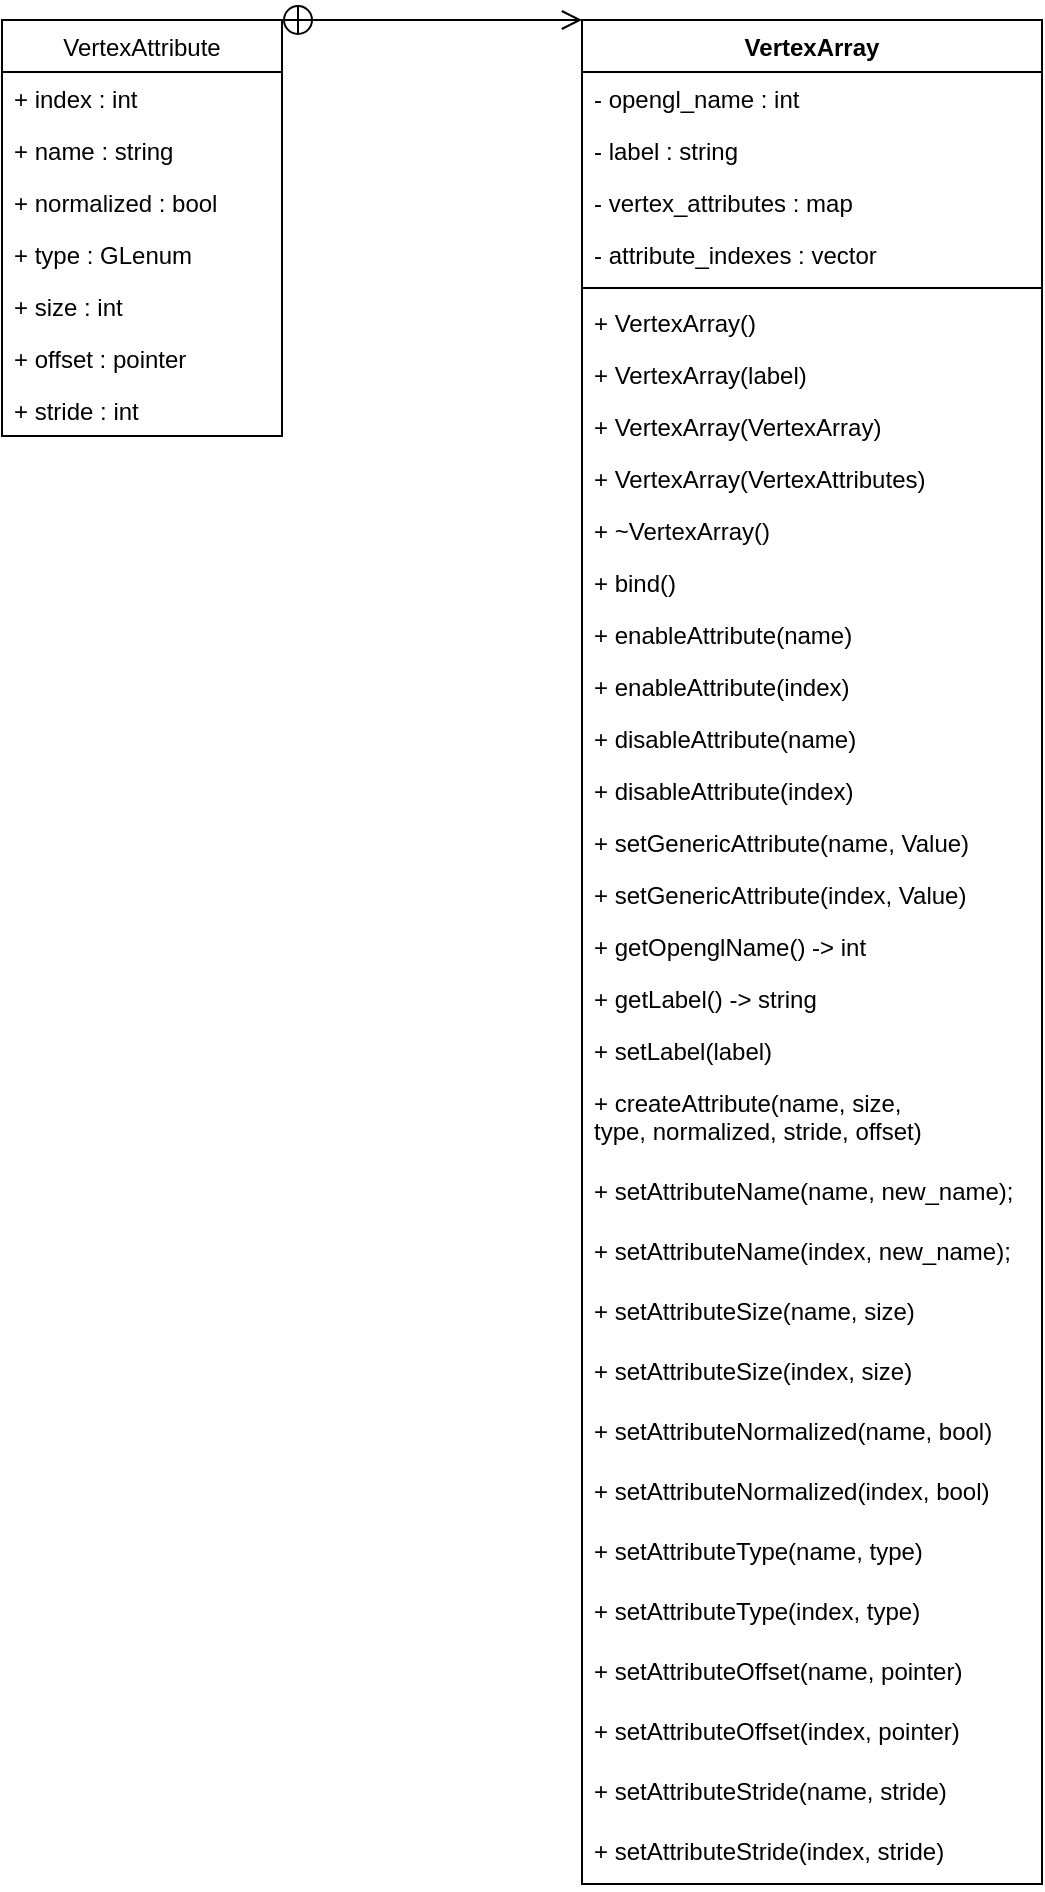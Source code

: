 <mxfile version="14.6.13" type="device"><diagram id="tp9TOQHo8ynzCfSKUBEH" name="Page-1"><mxGraphModel dx="1086" dy="966" grid="1" gridSize="10" guides="1" tooltips="1" connect="1" arrows="1" fold="1" page="1" pageScale="1" pageWidth="850" pageHeight="1100" math="0" shadow="0"><root><mxCell id="0"/><mxCell id="1" parent="0"/><mxCell id="wxNwsCmOiYDU17LzwugZ-1" value="VertexArray" style="swimlane;fontStyle=1;align=center;verticalAlign=top;childLayout=stackLayout;horizontal=1;startSize=26;horizontalStack=0;resizeParent=1;resizeParentMax=0;resizeLast=0;collapsible=1;marginBottom=0;" vertex="1" parent="1"><mxGeometry x="450" y="30" width="230" height="932" as="geometry"/></mxCell><mxCell id="wxNwsCmOiYDU17LzwugZ-2" value="- opengl_name : int" style="text;strokeColor=none;fillColor=none;align=left;verticalAlign=top;spacingLeft=4;spacingRight=4;overflow=hidden;rotatable=0;points=[[0,0.5],[1,0.5]];portConstraint=eastwest;" vertex="1" parent="wxNwsCmOiYDU17LzwugZ-1"><mxGeometry y="26" width="230" height="26" as="geometry"/></mxCell><mxCell id="wxNwsCmOiYDU17LzwugZ-35" value="- label : string" style="text;strokeColor=none;fillColor=none;align=left;verticalAlign=top;spacingLeft=4;spacingRight=4;overflow=hidden;rotatable=0;points=[[0,0.5],[1,0.5]];portConstraint=eastwest;" vertex="1" parent="wxNwsCmOiYDU17LzwugZ-1"><mxGeometry y="52" width="230" height="26" as="geometry"/></mxCell><mxCell id="wxNwsCmOiYDU17LzwugZ-14" value="- vertex_attributes : map" style="text;strokeColor=none;fillColor=none;align=left;verticalAlign=top;spacingLeft=4;spacingRight=4;overflow=hidden;rotatable=0;points=[[0,0.5],[1,0.5]];portConstraint=eastwest;" vertex="1" parent="wxNwsCmOiYDU17LzwugZ-1"><mxGeometry y="78" width="230" height="26" as="geometry"/></mxCell><mxCell id="wxNwsCmOiYDU17LzwugZ-21" value="- attribute_indexes : vector" style="text;strokeColor=none;fillColor=none;align=left;verticalAlign=top;spacingLeft=4;spacingRight=4;overflow=hidden;rotatable=0;points=[[0,0.5],[1,0.5]];portConstraint=eastwest;" vertex="1" parent="wxNwsCmOiYDU17LzwugZ-1"><mxGeometry y="104" width="230" height="26" as="geometry"/></mxCell><mxCell id="wxNwsCmOiYDU17LzwugZ-3" value="" style="line;strokeWidth=1;fillColor=none;align=left;verticalAlign=middle;spacingTop=-1;spacingLeft=3;spacingRight=3;rotatable=0;labelPosition=right;points=[];portConstraint=eastwest;" vertex="1" parent="wxNwsCmOiYDU17LzwugZ-1"><mxGeometry y="130" width="230" height="8" as="geometry"/></mxCell><mxCell id="wxNwsCmOiYDU17LzwugZ-4" value="+ VertexArray()" style="text;strokeColor=none;fillColor=none;align=left;verticalAlign=top;spacingLeft=4;spacingRight=4;overflow=hidden;rotatable=0;points=[[0,0.5],[1,0.5]];portConstraint=eastwest;" vertex="1" parent="wxNwsCmOiYDU17LzwugZ-1"><mxGeometry y="138" width="230" height="26" as="geometry"/></mxCell><mxCell id="wxNwsCmOiYDU17LzwugZ-12" value="+ VertexArray(label)" style="text;strokeColor=none;fillColor=none;align=left;verticalAlign=top;spacingLeft=4;spacingRight=4;overflow=hidden;rotatable=0;points=[[0,0.5],[1,0.5]];portConstraint=eastwest;" vertex="1" parent="wxNwsCmOiYDU17LzwugZ-1"><mxGeometry y="164" width="230" height="26" as="geometry"/></mxCell><mxCell id="wxNwsCmOiYDU17LzwugZ-13" value="+ VertexArray(VertexArray)" style="text;strokeColor=none;fillColor=none;align=left;verticalAlign=top;spacingLeft=4;spacingRight=4;overflow=hidden;rotatable=0;points=[[0,0.5],[1,0.5]];portConstraint=eastwest;" vertex="1" parent="wxNwsCmOiYDU17LzwugZ-1"><mxGeometry y="190" width="230" height="26" as="geometry"/></mxCell><mxCell id="wxNwsCmOiYDU17LzwugZ-49" value="+ VertexArray(VertexAttributes)" style="text;strokeColor=none;fillColor=none;align=left;verticalAlign=top;spacingLeft=4;spacingRight=4;overflow=hidden;rotatable=0;points=[[0,0.5],[1,0.5]];portConstraint=eastwest;" vertex="1" parent="wxNwsCmOiYDU17LzwugZ-1"><mxGeometry y="216" width="230" height="26" as="geometry"/></mxCell><mxCell id="wxNwsCmOiYDU17LzwugZ-48" value="+ ~VertexArray()" style="text;strokeColor=none;fillColor=none;align=left;verticalAlign=top;spacingLeft=4;spacingRight=4;overflow=hidden;rotatable=0;points=[[0,0.5],[1,0.5]];portConstraint=eastwest;" vertex="1" parent="wxNwsCmOiYDU17LzwugZ-1"><mxGeometry y="242" width="230" height="26" as="geometry"/></mxCell><mxCell id="wxNwsCmOiYDU17LzwugZ-16" value="+ bind()" style="text;strokeColor=none;fillColor=none;align=left;verticalAlign=top;spacingLeft=4;spacingRight=4;overflow=hidden;rotatable=0;points=[[0,0.5],[1,0.5]];portConstraint=eastwest;" vertex="1" parent="wxNwsCmOiYDU17LzwugZ-1"><mxGeometry y="268" width="230" height="26" as="geometry"/></mxCell><mxCell id="wxNwsCmOiYDU17LzwugZ-17" value="+ enableAttribute(name)" style="text;strokeColor=none;fillColor=none;align=left;verticalAlign=top;spacingLeft=4;spacingRight=4;overflow=hidden;rotatable=0;points=[[0,0.5],[1,0.5]];portConstraint=eastwest;" vertex="1" parent="wxNwsCmOiYDU17LzwugZ-1"><mxGeometry y="294" width="230" height="26" as="geometry"/></mxCell><mxCell id="wxNwsCmOiYDU17LzwugZ-18" value="+ enableAttribute(index)" style="text;strokeColor=none;fillColor=none;align=left;verticalAlign=top;spacingLeft=4;spacingRight=4;overflow=hidden;rotatable=0;points=[[0,0.5],[1,0.5]];portConstraint=eastwest;" vertex="1" parent="wxNwsCmOiYDU17LzwugZ-1"><mxGeometry y="320" width="230" height="26" as="geometry"/></mxCell><mxCell id="wxNwsCmOiYDU17LzwugZ-19" value="+ disableAttribute(name)" style="text;strokeColor=none;fillColor=none;align=left;verticalAlign=top;spacingLeft=4;spacingRight=4;overflow=hidden;rotatable=0;points=[[0,0.5],[1,0.5]];portConstraint=eastwest;" vertex="1" parent="wxNwsCmOiYDU17LzwugZ-1"><mxGeometry y="346" width="230" height="26" as="geometry"/></mxCell><mxCell id="wxNwsCmOiYDU17LzwugZ-20" value="+ disableAttribute(index)" style="text;strokeColor=none;fillColor=none;align=left;verticalAlign=top;spacingLeft=4;spacingRight=4;overflow=hidden;rotatable=0;points=[[0,0.5],[1,0.5]];portConstraint=eastwest;" vertex="1" parent="wxNwsCmOiYDU17LzwugZ-1"><mxGeometry y="372" width="230" height="26" as="geometry"/></mxCell><mxCell id="wxNwsCmOiYDU17LzwugZ-22" value="+ setGenericAttribute(name, Value)" style="text;strokeColor=none;fillColor=none;align=left;verticalAlign=top;spacingLeft=4;spacingRight=4;overflow=hidden;rotatable=0;points=[[0,0.5],[1,0.5]];portConstraint=eastwest;" vertex="1" parent="wxNwsCmOiYDU17LzwugZ-1"><mxGeometry y="398" width="230" height="26" as="geometry"/></mxCell><mxCell id="wxNwsCmOiYDU17LzwugZ-23" value="+ setGenericAttribute(index, Value)" style="text;strokeColor=none;fillColor=none;align=left;verticalAlign=top;spacingLeft=4;spacingRight=4;overflow=hidden;rotatable=0;points=[[0,0.5],[1,0.5]];portConstraint=eastwest;" vertex="1" parent="wxNwsCmOiYDU17LzwugZ-1"><mxGeometry y="424" width="230" height="26" as="geometry"/></mxCell><mxCell id="wxNwsCmOiYDU17LzwugZ-24" value="+ getOpenglName() -&gt; int" style="text;strokeColor=none;fillColor=none;align=left;verticalAlign=top;spacingLeft=4;spacingRight=4;overflow=hidden;rotatable=0;points=[[0,0.5],[1,0.5]];portConstraint=eastwest;" vertex="1" parent="wxNwsCmOiYDU17LzwugZ-1"><mxGeometry y="450" width="230" height="26" as="geometry"/></mxCell><mxCell id="wxNwsCmOiYDU17LzwugZ-25" value="+ getLabel() -&gt; string" style="text;strokeColor=none;fillColor=none;align=left;verticalAlign=top;spacingLeft=4;spacingRight=4;overflow=hidden;rotatable=0;points=[[0,0.5],[1,0.5]];portConstraint=eastwest;" vertex="1" parent="wxNwsCmOiYDU17LzwugZ-1"><mxGeometry y="476" width="230" height="26" as="geometry"/></mxCell><mxCell id="wxNwsCmOiYDU17LzwugZ-26" value="+ setLabel(label)" style="text;strokeColor=none;fillColor=none;align=left;verticalAlign=top;spacingLeft=4;spacingRight=4;overflow=hidden;rotatable=0;points=[[0,0.5],[1,0.5]];portConstraint=eastwest;" vertex="1" parent="wxNwsCmOiYDU17LzwugZ-1"><mxGeometry y="502" width="230" height="26" as="geometry"/></mxCell><mxCell id="wxNwsCmOiYDU17LzwugZ-28" value="+ createAttribute(name, size,&#10;type, normalized, stride, offset)" style="text;strokeColor=none;fillColor=none;align=left;verticalAlign=top;spacingLeft=4;spacingRight=4;overflow=hidden;rotatable=0;points=[[0,0.5],[1,0.5]];portConstraint=eastwest;" vertex="1" parent="wxNwsCmOiYDU17LzwugZ-1"><mxGeometry y="528" width="230" height="44" as="geometry"/></mxCell><mxCell id="wxNwsCmOiYDU17LzwugZ-36" value="+ setAttributeName(name, new_name);" style="text;strokeColor=none;fillColor=none;align=left;verticalAlign=top;spacingLeft=4;spacingRight=4;overflow=hidden;rotatable=0;points=[[0,0.5],[1,0.5]];portConstraint=eastwest;" vertex="1" parent="wxNwsCmOiYDU17LzwugZ-1"><mxGeometry y="572" width="230" height="30" as="geometry"/></mxCell><mxCell id="wxNwsCmOiYDU17LzwugZ-42" value="+ setAttributeName(index, new_name);" style="text;strokeColor=none;fillColor=none;align=left;verticalAlign=top;spacingLeft=4;spacingRight=4;overflow=hidden;rotatable=0;points=[[0,0.5],[1,0.5]];portConstraint=eastwest;" vertex="1" parent="wxNwsCmOiYDU17LzwugZ-1"><mxGeometry y="602" width="230" height="30" as="geometry"/></mxCell><mxCell id="wxNwsCmOiYDU17LzwugZ-37" value="+ setAttributeSize(name, size)" style="text;strokeColor=none;fillColor=none;align=left;verticalAlign=top;spacingLeft=4;spacingRight=4;overflow=hidden;rotatable=0;points=[[0,0.5],[1,0.5]];portConstraint=eastwest;" vertex="1" parent="wxNwsCmOiYDU17LzwugZ-1"><mxGeometry y="632" width="230" height="30" as="geometry"/></mxCell><mxCell id="wxNwsCmOiYDU17LzwugZ-43" value="+ setAttributeSize(index, size)" style="text;strokeColor=none;fillColor=none;align=left;verticalAlign=top;spacingLeft=4;spacingRight=4;overflow=hidden;rotatable=0;points=[[0,0.5],[1,0.5]];portConstraint=eastwest;" vertex="1" parent="wxNwsCmOiYDU17LzwugZ-1"><mxGeometry y="662" width="230" height="30" as="geometry"/></mxCell><mxCell id="wxNwsCmOiYDU17LzwugZ-38" value="+ setAttributeNormalized(name, bool)" style="text;strokeColor=none;fillColor=none;align=left;verticalAlign=top;spacingLeft=4;spacingRight=4;overflow=hidden;rotatable=0;points=[[0,0.5],[1,0.5]];portConstraint=eastwest;" vertex="1" parent="wxNwsCmOiYDU17LzwugZ-1"><mxGeometry y="692" width="230" height="30" as="geometry"/></mxCell><mxCell id="wxNwsCmOiYDU17LzwugZ-44" value="+ setAttributeNormalized(index, bool)" style="text;strokeColor=none;fillColor=none;align=left;verticalAlign=top;spacingLeft=4;spacingRight=4;overflow=hidden;rotatable=0;points=[[0,0.5],[1,0.5]];portConstraint=eastwest;" vertex="1" parent="wxNwsCmOiYDU17LzwugZ-1"><mxGeometry y="722" width="230" height="30" as="geometry"/></mxCell><mxCell id="wxNwsCmOiYDU17LzwugZ-39" value="+ setAttributeType(name, type)" style="text;strokeColor=none;fillColor=none;align=left;verticalAlign=top;spacingLeft=4;spacingRight=4;overflow=hidden;rotatable=0;points=[[0,0.5],[1,0.5]];portConstraint=eastwest;" vertex="1" parent="wxNwsCmOiYDU17LzwugZ-1"><mxGeometry y="752" width="230" height="30" as="geometry"/></mxCell><mxCell id="wxNwsCmOiYDU17LzwugZ-45" value="+ setAttributeType(index, type)" style="text;strokeColor=none;fillColor=none;align=left;verticalAlign=top;spacingLeft=4;spacingRight=4;overflow=hidden;rotatable=0;points=[[0,0.5],[1,0.5]];portConstraint=eastwest;" vertex="1" parent="wxNwsCmOiYDU17LzwugZ-1"><mxGeometry y="782" width="230" height="30" as="geometry"/></mxCell><mxCell id="wxNwsCmOiYDU17LzwugZ-40" value="+ setAttributeOffset(name, pointer)" style="text;strokeColor=none;fillColor=none;align=left;verticalAlign=top;spacingLeft=4;spacingRight=4;overflow=hidden;rotatable=0;points=[[0,0.5],[1,0.5]];portConstraint=eastwest;" vertex="1" parent="wxNwsCmOiYDU17LzwugZ-1"><mxGeometry y="812" width="230" height="30" as="geometry"/></mxCell><mxCell id="wxNwsCmOiYDU17LzwugZ-46" value="+ setAttributeOffset(index, pointer)" style="text;strokeColor=none;fillColor=none;align=left;verticalAlign=top;spacingLeft=4;spacingRight=4;overflow=hidden;rotatable=0;points=[[0,0.5],[1,0.5]];portConstraint=eastwest;" vertex="1" parent="wxNwsCmOiYDU17LzwugZ-1"><mxGeometry y="842" width="230" height="30" as="geometry"/></mxCell><mxCell id="wxNwsCmOiYDU17LzwugZ-41" value="+ setAttributeStride(name, stride)" style="text;strokeColor=none;fillColor=none;align=left;verticalAlign=top;spacingLeft=4;spacingRight=4;overflow=hidden;rotatable=0;points=[[0,0.5],[1,0.5]];portConstraint=eastwest;" vertex="1" parent="wxNwsCmOiYDU17LzwugZ-1"><mxGeometry y="872" width="230" height="30" as="geometry"/></mxCell><mxCell id="wxNwsCmOiYDU17LzwugZ-47" value="+ setAttributeStride(index, stride)" style="text;strokeColor=none;fillColor=none;align=left;verticalAlign=top;spacingLeft=4;spacingRight=4;overflow=hidden;rotatable=0;points=[[0,0.5],[1,0.5]];portConstraint=eastwest;" vertex="1" parent="wxNwsCmOiYDU17LzwugZ-1"><mxGeometry y="902" width="230" height="30" as="geometry"/></mxCell><mxCell id="wxNwsCmOiYDU17LzwugZ-5" value="VertexAttribute" style="swimlane;fontStyle=0;childLayout=stackLayout;horizontal=1;startSize=26;fillColor=none;horizontalStack=0;resizeParent=1;resizeParentMax=0;resizeLast=0;collapsible=1;marginBottom=0;" vertex="1" parent="1"><mxGeometry x="160" y="30" width="140" height="208" as="geometry"/></mxCell><mxCell id="wxNwsCmOiYDU17LzwugZ-6" value="+ index : int" style="text;strokeColor=none;fillColor=none;align=left;verticalAlign=top;spacingLeft=4;spacingRight=4;overflow=hidden;rotatable=0;points=[[0,0.5],[1,0.5]];portConstraint=eastwest;" vertex="1" parent="wxNwsCmOiYDU17LzwugZ-5"><mxGeometry y="26" width="140" height="26" as="geometry"/></mxCell><mxCell id="wxNwsCmOiYDU17LzwugZ-7" value="+ name : string" style="text;strokeColor=none;fillColor=none;align=left;verticalAlign=top;spacingLeft=4;spacingRight=4;overflow=hidden;rotatable=0;points=[[0,0.5],[1,0.5]];portConstraint=eastwest;" vertex="1" parent="wxNwsCmOiYDU17LzwugZ-5"><mxGeometry y="52" width="140" height="26" as="geometry"/></mxCell><mxCell id="wxNwsCmOiYDU17LzwugZ-29" value="+ normalized : bool" style="text;strokeColor=none;fillColor=none;align=left;verticalAlign=top;spacingLeft=4;spacingRight=4;overflow=hidden;rotatable=0;points=[[0,0.5],[1,0.5]];portConstraint=eastwest;" vertex="1" parent="wxNwsCmOiYDU17LzwugZ-5"><mxGeometry y="78" width="140" height="26" as="geometry"/></mxCell><mxCell id="wxNwsCmOiYDU17LzwugZ-30" value="+ type : GLenum" style="text;strokeColor=none;fillColor=none;align=left;verticalAlign=top;spacingLeft=4;spacingRight=4;overflow=hidden;rotatable=0;points=[[0,0.5],[1,0.5]];portConstraint=eastwest;" vertex="1" parent="wxNwsCmOiYDU17LzwugZ-5"><mxGeometry y="104" width="140" height="26" as="geometry"/></mxCell><mxCell id="wxNwsCmOiYDU17LzwugZ-31" value="+ size : int" style="text;strokeColor=none;fillColor=none;align=left;verticalAlign=top;spacingLeft=4;spacingRight=4;overflow=hidden;rotatable=0;points=[[0,0.5],[1,0.5]];portConstraint=eastwest;" vertex="1" parent="wxNwsCmOiYDU17LzwugZ-5"><mxGeometry y="130" width="140" height="26" as="geometry"/></mxCell><mxCell id="wxNwsCmOiYDU17LzwugZ-32" value="+ offset : pointer" style="text;strokeColor=none;fillColor=none;align=left;verticalAlign=top;spacingLeft=4;spacingRight=4;overflow=hidden;rotatable=0;points=[[0,0.5],[1,0.5]];portConstraint=eastwest;" vertex="1" parent="wxNwsCmOiYDU17LzwugZ-5"><mxGeometry y="156" width="140" height="26" as="geometry"/></mxCell><mxCell id="wxNwsCmOiYDU17LzwugZ-33" value="+ stride : int" style="text;strokeColor=none;fillColor=none;align=left;verticalAlign=top;spacingLeft=4;spacingRight=4;overflow=hidden;rotatable=0;points=[[0,0.5],[1,0.5]];portConstraint=eastwest;" vertex="1" parent="wxNwsCmOiYDU17LzwugZ-5"><mxGeometry y="182" width="140" height="26" as="geometry"/></mxCell><mxCell id="wxNwsCmOiYDU17LzwugZ-10" value="" style="endArrow=open;startArrow=circlePlus;endFill=0;startFill=0;endSize=8;html=1;entryX=0;entryY=0;entryDx=0;entryDy=0;exitX=1;exitY=0;exitDx=0;exitDy=0;" edge="1" parent="1" source="wxNwsCmOiYDU17LzwugZ-5" target="wxNwsCmOiYDU17LzwugZ-1"><mxGeometry width="160" relative="1" as="geometry"><mxPoint x="320" y="279" as="sourcePoint"/><mxPoint x="440" y="256" as="targetPoint"/></mxGeometry></mxCell></root></mxGraphModel></diagram></mxfile>